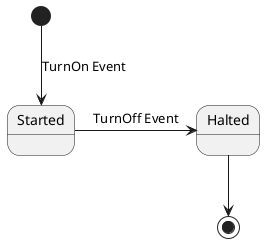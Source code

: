 @startuml

[*] --> Started: TurnOn Event


Started -> Halted: TurnOff Event

Halted --> [*]


@enduml